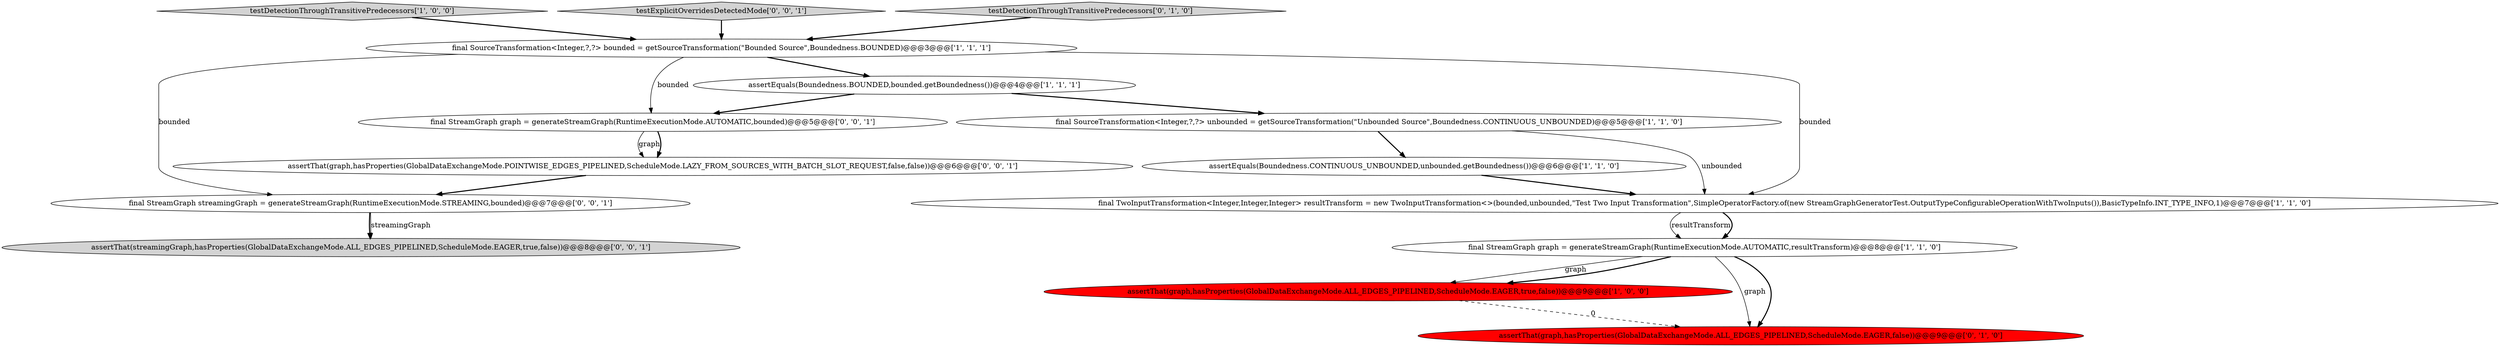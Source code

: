 digraph {
0 [style = filled, label = "testDetectionThroughTransitivePredecessors['1', '0', '0']", fillcolor = lightgray, shape = diamond image = "AAA0AAABBB1BBB"];
12 [style = filled, label = "final StreamGraph streamingGraph = generateStreamGraph(RuntimeExecutionMode.STREAMING,bounded)@@@7@@@['0', '0', '1']", fillcolor = white, shape = ellipse image = "AAA0AAABBB3BBB"];
6 [style = filled, label = "final StreamGraph graph = generateStreamGraph(RuntimeExecutionMode.AUTOMATIC,resultTransform)@@@8@@@['1', '1', '0']", fillcolor = white, shape = ellipse image = "AAA0AAABBB1BBB"];
13 [style = filled, label = "testExplicitOverridesDetectedMode['0', '0', '1']", fillcolor = lightgray, shape = diamond image = "AAA0AAABBB3BBB"];
7 [style = filled, label = "assertThat(graph,hasProperties(GlobalDataExchangeMode.ALL_EDGES_PIPELINED,ScheduleMode.EAGER,true,false))@@@9@@@['1', '0', '0']", fillcolor = red, shape = ellipse image = "AAA1AAABBB1BBB"];
9 [style = filled, label = "testDetectionThroughTransitivePredecessors['0', '1', '0']", fillcolor = lightgray, shape = diamond image = "AAA0AAABBB2BBB"];
10 [style = filled, label = "assertThat(streamingGraph,hasProperties(GlobalDataExchangeMode.ALL_EDGES_PIPELINED,ScheduleMode.EAGER,true,false))@@@8@@@['0', '0', '1']", fillcolor = lightgray, shape = ellipse image = "AAA0AAABBB3BBB"];
3 [style = filled, label = "final SourceTransformation<Integer,?,?> unbounded = getSourceTransformation(\"Unbounded Source\",Boundedness.CONTINUOUS_UNBOUNDED)@@@5@@@['1', '1', '0']", fillcolor = white, shape = ellipse image = "AAA0AAABBB1BBB"];
2 [style = filled, label = "assertEquals(Boundedness.CONTINUOUS_UNBOUNDED,unbounded.getBoundedness())@@@6@@@['1', '1', '0']", fillcolor = white, shape = ellipse image = "AAA0AAABBB1BBB"];
14 [style = filled, label = "final StreamGraph graph = generateStreamGraph(RuntimeExecutionMode.AUTOMATIC,bounded)@@@5@@@['0', '0', '1']", fillcolor = white, shape = ellipse image = "AAA0AAABBB3BBB"];
11 [style = filled, label = "assertThat(graph,hasProperties(GlobalDataExchangeMode.POINTWISE_EDGES_PIPELINED,ScheduleMode.LAZY_FROM_SOURCES_WITH_BATCH_SLOT_REQUEST,false,false))@@@6@@@['0', '0', '1']", fillcolor = white, shape = ellipse image = "AAA0AAABBB3BBB"];
5 [style = filled, label = "final SourceTransformation<Integer,?,?> bounded = getSourceTransformation(\"Bounded Source\",Boundedness.BOUNDED)@@@3@@@['1', '1', '1']", fillcolor = white, shape = ellipse image = "AAA0AAABBB1BBB"];
1 [style = filled, label = "assertEquals(Boundedness.BOUNDED,bounded.getBoundedness())@@@4@@@['1', '1', '1']", fillcolor = white, shape = ellipse image = "AAA0AAABBB1BBB"];
4 [style = filled, label = "final TwoInputTransformation<Integer,Integer,Integer> resultTransform = new TwoInputTransformation<>(bounded,unbounded,\"Test Two Input Transformation\",SimpleOperatorFactory.of(new StreamGraphGeneratorTest.OutputTypeConfigurableOperationWithTwoInputs()),BasicTypeInfo.INT_TYPE_INFO,1)@@@7@@@['1', '1', '0']", fillcolor = white, shape = ellipse image = "AAA0AAABBB1BBB"];
8 [style = filled, label = "assertThat(graph,hasProperties(GlobalDataExchangeMode.ALL_EDGES_PIPELINED,ScheduleMode.EAGER,false))@@@9@@@['0', '1', '0']", fillcolor = red, shape = ellipse image = "AAA1AAABBB2BBB"];
4->6 [style = solid, label="resultTransform"];
4->6 [style = bold, label=""];
7->8 [style = dashed, label="0"];
1->3 [style = bold, label=""];
5->4 [style = solid, label="bounded"];
3->4 [style = solid, label="unbounded"];
11->12 [style = bold, label=""];
2->4 [style = bold, label=""];
5->1 [style = bold, label=""];
6->7 [style = solid, label="graph"];
6->8 [style = solid, label="graph"];
12->10 [style = bold, label=""];
5->12 [style = solid, label="bounded"];
3->2 [style = bold, label=""];
5->14 [style = solid, label="bounded"];
6->8 [style = bold, label=""];
13->5 [style = bold, label=""];
9->5 [style = bold, label=""];
1->14 [style = bold, label=""];
12->10 [style = solid, label="streamingGraph"];
14->11 [style = solid, label="graph"];
6->7 [style = bold, label=""];
14->11 [style = bold, label=""];
0->5 [style = bold, label=""];
}
